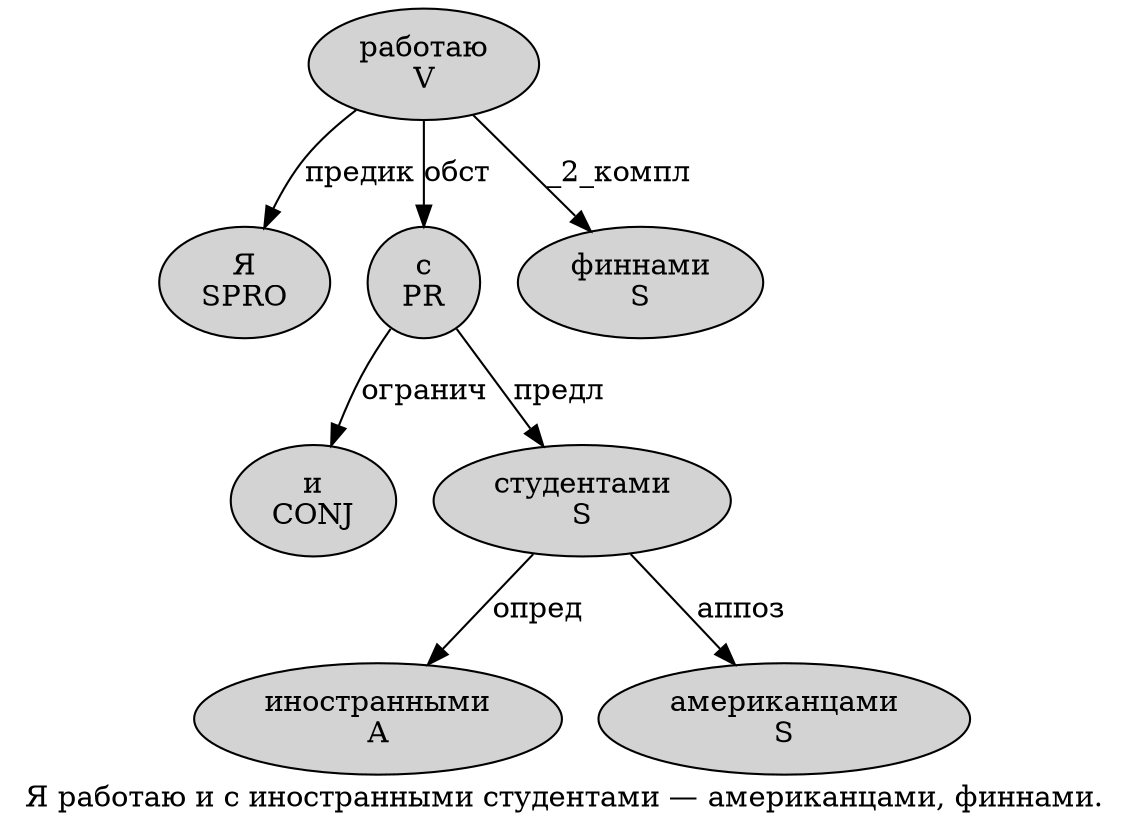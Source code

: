 digraph SENTENCE_297 {
	graph [label="Я работаю и с иностранными студентами — американцами, финнами."]
	node [style=filled]
		0 [label="Я
SPRO" color="" fillcolor=lightgray penwidth=1 shape=ellipse]
		1 [label="работаю
V" color="" fillcolor=lightgray penwidth=1 shape=ellipse]
		2 [label="и
CONJ" color="" fillcolor=lightgray penwidth=1 shape=ellipse]
		3 [label="с
PR" color="" fillcolor=lightgray penwidth=1 shape=ellipse]
		4 [label="иностранными
A" color="" fillcolor=lightgray penwidth=1 shape=ellipse]
		5 [label="студентами
S" color="" fillcolor=lightgray penwidth=1 shape=ellipse]
		7 [label="американцами
S" color="" fillcolor=lightgray penwidth=1 shape=ellipse]
		9 [label="финнами
S" color="" fillcolor=lightgray penwidth=1 shape=ellipse]
			1 -> 0 [label="предик"]
			1 -> 3 [label="обст"]
			1 -> 9 [label="_2_компл"]
			5 -> 4 [label="опред"]
			5 -> 7 [label="аппоз"]
			3 -> 2 [label="огранич"]
			3 -> 5 [label="предл"]
}